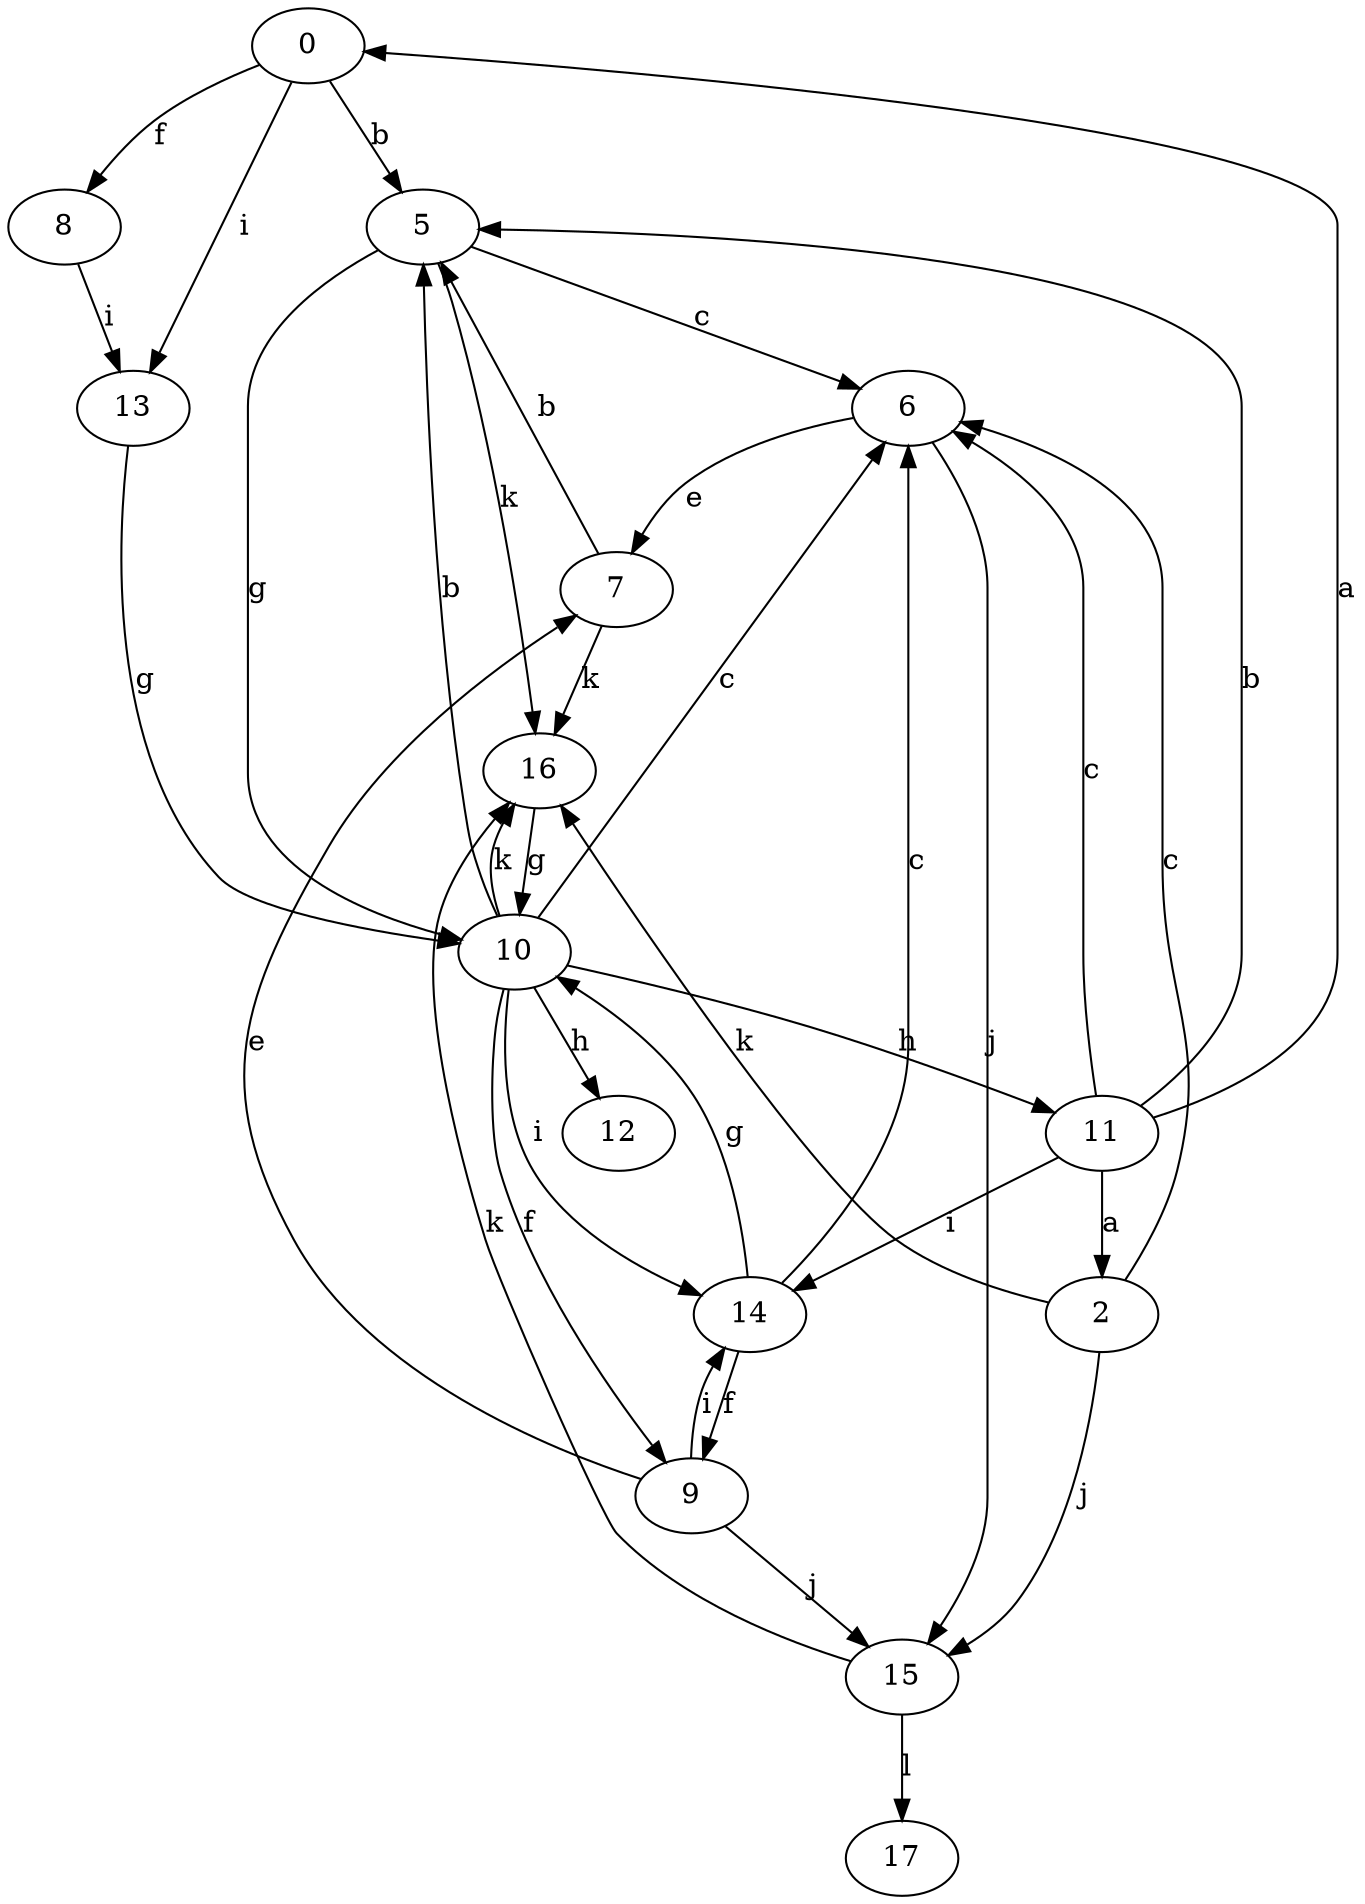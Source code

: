 strict digraph  {
0;
2;
5;
6;
7;
8;
9;
10;
11;
12;
13;
14;
15;
16;
17;
0 -> 5  [label=b];
0 -> 8  [label=f];
0 -> 13  [label=i];
2 -> 6  [label=c];
2 -> 15  [label=j];
2 -> 16  [label=k];
5 -> 6  [label=c];
5 -> 10  [label=g];
5 -> 16  [label=k];
6 -> 7  [label=e];
6 -> 15  [label=j];
7 -> 5  [label=b];
7 -> 16  [label=k];
8 -> 13  [label=i];
9 -> 7  [label=e];
9 -> 14  [label=i];
9 -> 15  [label=j];
10 -> 5  [label=b];
10 -> 6  [label=c];
10 -> 9  [label=f];
10 -> 11  [label=h];
10 -> 12  [label=h];
10 -> 14  [label=i];
10 -> 16  [label=k];
11 -> 0  [label=a];
11 -> 2  [label=a];
11 -> 5  [label=b];
11 -> 6  [label=c];
11 -> 14  [label=i];
13 -> 10  [label=g];
14 -> 6  [label=c];
14 -> 9  [label=f];
14 -> 10  [label=g];
15 -> 16  [label=k];
15 -> 17  [label=l];
16 -> 10  [label=g];
}
